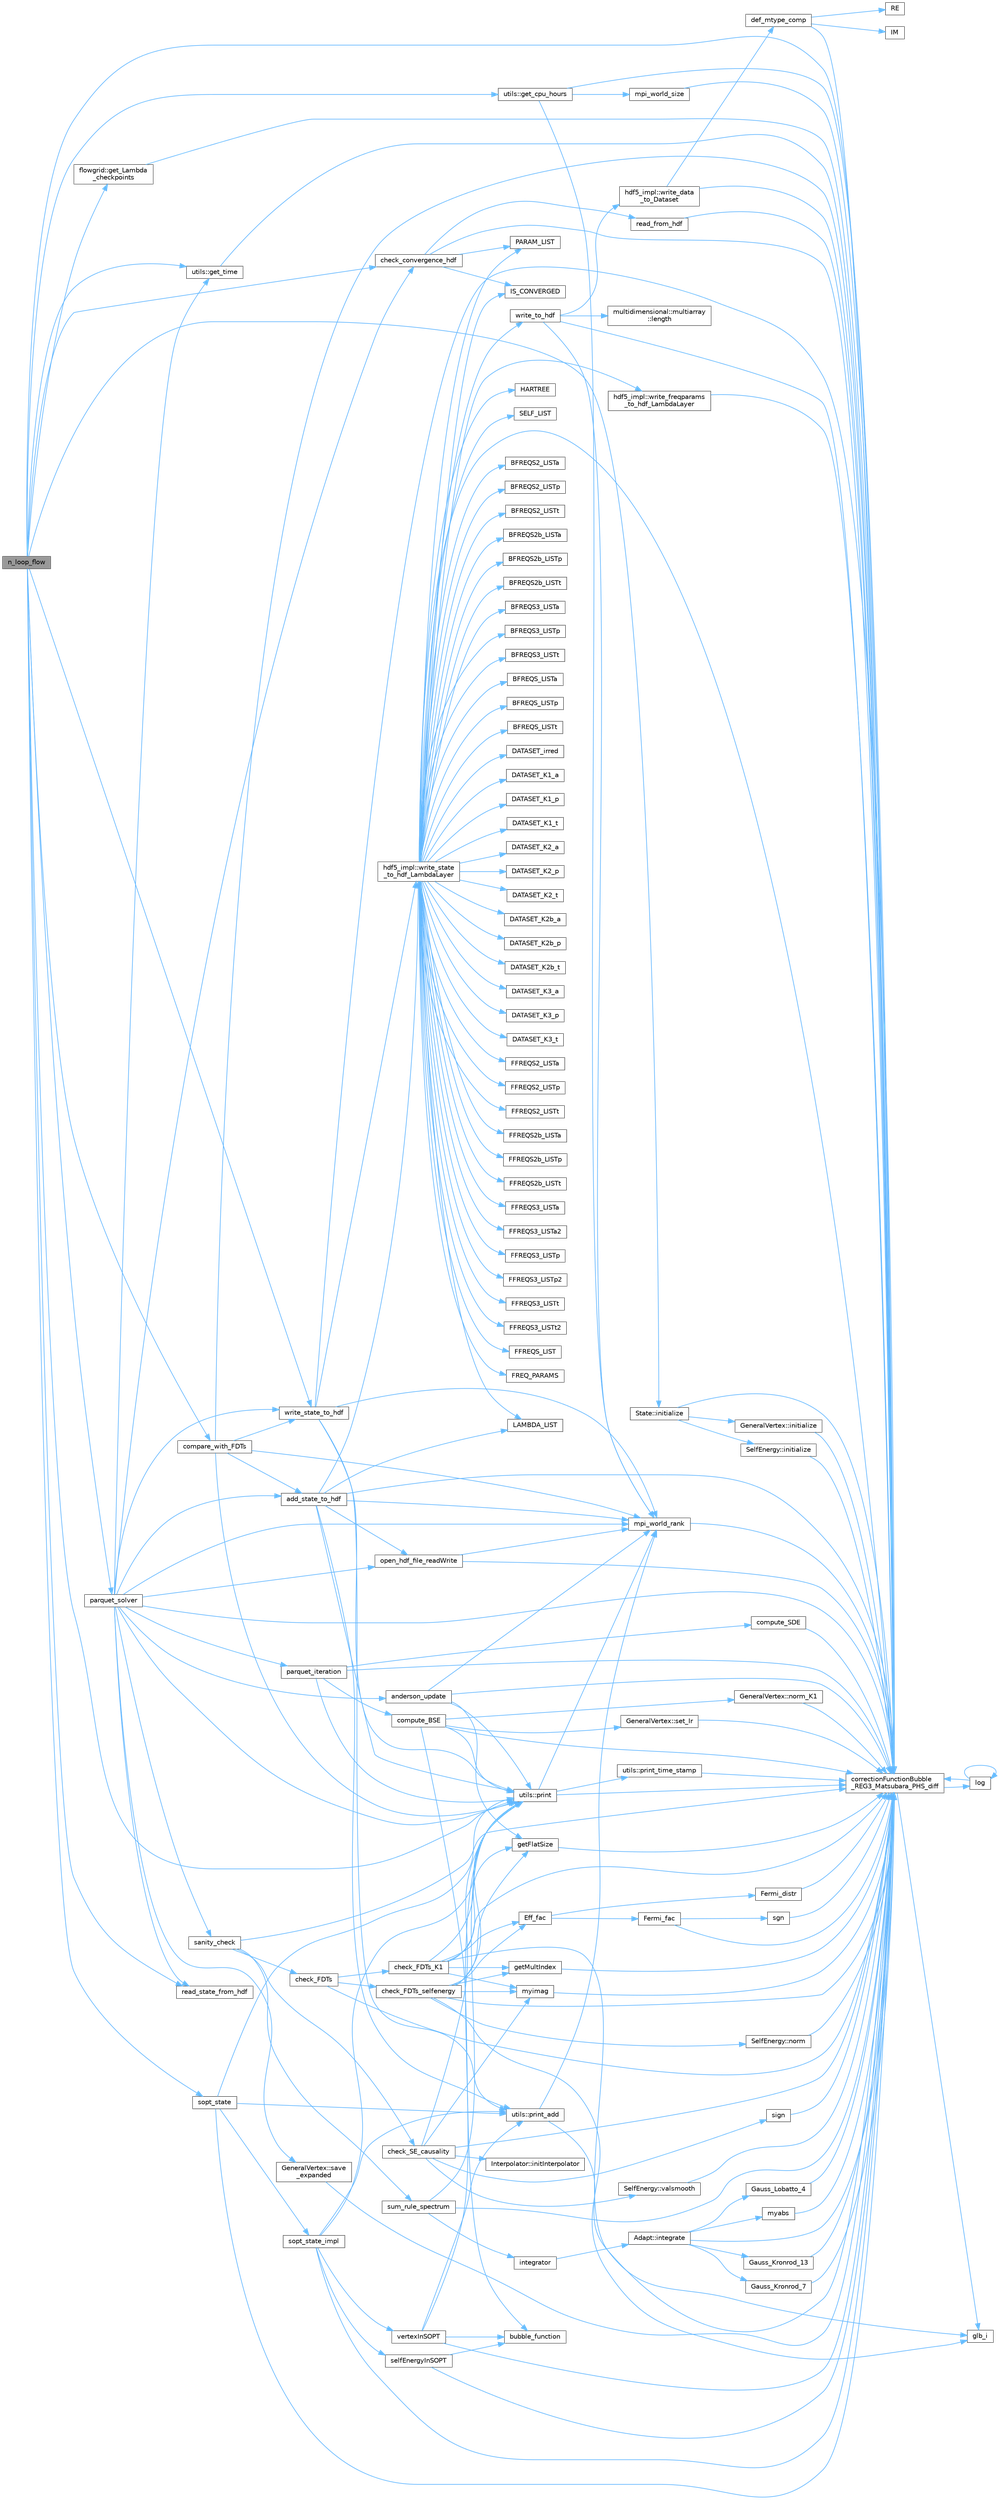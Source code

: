 digraph "n_loop_flow"
{
 // INTERACTIVE_SVG=YES
 // LATEX_PDF_SIZE
  bgcolor="transparent";
  edge [fontname=Helvetica,fontsize=10,labelfontname=Helvetica,labelfontsize=10];
  node [fontname=Helvetica,fontsize=10,shape=box,height=0.2,width=0.4];
  rankdir="LR";
  Node1 [id="Node000001",label="n_loop_flow",height=0.2,width=0.4,color="gray40", fillcolor="grey60", style="filled", fontcolor="black",tooltip=" "];
  Node1 -> Node2 [id="edge1_Node000001_Node000002",color="steelblue1",style="solid",tooltip=" "];
  Node2 [id="Node000002",label="check_convergence_hdf",height=0.2,width=0.4,color="grey40", fillcolor="white", style="filled",URL="$d5/d4f/hdf5__routines_8c_09_09.html#a0f3795e3b03f3c010cc3befa1c153054",tooltip=" "];
  Node2 -> Node3 [id="edge2_Node000002_Node000003",color="steelblue1",style="solid",tooltip=" "];
  Node3 [id="Node000003",label="correctionFunctionBubble\l_REG3_Matsubara_PHS_diff",height=0.2,width=0.4,color="grey40", fillcolor="white", style="filled",URL="$dd/dea/bubble__corrections_8hpp.html#aff27784f97591f505f77ff0065ab57af",tooltip=" "];
  Node3 -> Node4 [id="edge3_Node000003_Node000004",color="steelblue1",style="solid",tooltip=" "];
  Node4 [id="Node000004",label="glb_i",height=0.2,width=0.4,color="grey40", fillcolor="white", style="filled",URL="$d7/d59/data__structures_8hpp.html#ae0c8f095bd2588bb4d374b002c94a90d",tooltip=" "];
  Node3 -> Node5 [id="edge4_Node000003_Node000005",color="steelblue1",style="solid",tooltip=" "];
  Node5 [id="Node000005",label="log",height=0.2,width=0.4,color="grey40", fillcolor="white", style="filled",URL="$d7/d43/KramersKronig_8c_09_09.html#ad9512117c829517886f44895ef9ece90",tooltip=" "];
  Node5 -> Node3 [id="edge5_Node000005_Node000003",color="steelblue1",style="solid",tooltip=" "];
  Node5 -> Node5 [id="edge6_Node000005_Node000005",color="steelblue1",style="solid",tooltip=" "];
  Node2 -> Node6 [id="edge7_Node000002_Node000006",color="steelblue1",style="solid",tooltip=" "];
  Node6 [id="Node000006",label="IS_CONVERGED",height=0.2,width=0.4,color="grey40", fillcolor="white", style="filled",URL="$d5/de4/hdf5__routines_8hpp.html#a31b4dbbf41f3faf7898b472c1035b558",tooltip=" "];
  Node2 -> Node7 [id="edge8_Node000002_Node000007",color="steelblue1",style="solid",tooltip=" "];
  Node7 [id="Node000007",label="PARAM_LIST",height=0.2,width=0.4,color="grey40", fillcolor="white", style="filled",URL="$d5/de4/hdf5__routines_8hpp.html#a5f6a575ad9a575289e8d4ec6a609f062",tooltip=" "];
  Node2 -> Node8 [id="edge9_Node000002_Node000008",color="steelblue1",style="solid",tooltip=" "];
  Node8 [id="Node000008",label="read_from_hdf",height=0.2,width=0.4,color="grey40", fillcolor="white", style="filled",URL="$d5/de4/hdf5__routines_8hpp.html#ae9d31380262b6d4fa5fcd47f21d5419e",tooltip="Read scalar from HDF group/file as Attribute."];
  Node8 -> Node3 [id="edge10_Node000008_Node000003",color="steelblue1",style="solid",tooltip=" "];
  Node1 -> Node9 [id="edge11_Node000001_Node000009",color="steelblue1",style="solid",tooltip=" "];
  Node9 [id="Node000009",label="compare_with_FDTs",height=0.2,width=0.4,color="grey40", fillcolor="white", style="filled",URL="$d1/d75/causality__FDT__checks_8hpp.html#a1f36d604808ac5fde507c3cca3e5315a",tooltip=" "];
  Node9 -> Node10 [id="edge12_Node000009_Node000010",color="steelblue1",style="solid",tooltip=" "];
  Node10 [id="Node000010",label="add_state_to_hdf",height=0.2,width=0.4,color="grey40", fillcolor="white", style="filled",URL="$d5/de4/hdf5__routines_8hpp.html#afcbe2c8a768f64e576f593516262d476",tooltip="Open file and save state to a specified Lambda layer."];
  Node10 -> Node3 [id="edge13_Node000010_Node000003",color="steelblue1",style="solid",tooltip=" "];
  Node10 -> Node11 [id="edge14_Node000010_Node000011",color="steelblue1",style="solid",tooltip=" "];
  Node11 [id="Node000011",label="LAMBDA_LIST",height=0.2,width=0.4,color="grey40", fillcolor="white", style="filled",URL="$d5/de4/hdf5__routines_8hpp.html#aa3e184a5a9d2466af831b13169261de2",tooltip=" "];
  Node10 -> Node12 [id="edge15_Node000010_Node000012",color="steelblue1",style="solid",tooltip=" "];
  Node12 [id="Node000012",label="mpi_world_rank",height=0.2,width=0.4,color="grey40", fillcolor="white", style="filled",URL="$d4/dda/mpi__setup_8c_09_09.html#a191972e98e51a56d90e8e5f750496c7d",tooltip=" "];
  Node12 -> Node3 [id="edge16_Node000012_Node000003",color="steelblue1",style="solid",tooltip=" "];
  Node10 -> Node13 [id="edge17_Node000010_Node000013",color="steelblue1",style="solid",tooltip=" "];
  Node13 [id="Node000013",label="open_hdf_file_readWrite",height=0.2,width=0.4,color="grey40", fillcolor="white", style="filled",URL="$d5/d4f/hdf5__routines_8c_09_09.html#a924110dbdaccbbc744def3ca0838cb4c",tooltip=" "];
  Node13 -> Node3 [id="edge18_Node000013_Node000003",color="steelblue1",style="solid",tooltip=" "];
  Node13 -> Node12 [id="edge19_Node000013_Node000012",color="steelblue1",style="solid",tooltip=" "];
  Node10 -> Node14 [id="edge20_Node000010_Node000014",color="steelblue1",style="solid",tooltip=" "];
  Node14 [id="Node000014",label="utils::print",height=0.2,width=0.4,color="grey40", fillcolor="white", style="filled",URL="$d6/d84/namespaceutils.html#ad566cc1586ac4598d5823caa71620eb5",tooltip=" "];
  Node14 -> Node3 [id="edge21_Node000014_Node000003",color="steelblue1",style="solid",tooltip=" "];
  Node14 -> Node12 [id="edge22_Node000014_Node000012",color="steelblue1",style="solid",tooltip=" "];
  Node14 -> Node15 [id="edge23_Node000014_Node000015",color="steelblue1",style="solid",tooltip=" "];
  Node15 [id="Node000015",label="utils::print_time_stamp",height=0.2,width=0.4,color="grey40", fillcolor="white", style="filled",URL="$d6/d84/namespaceutils.html#ac76a8cfe22f29cfa7738ebd9972f60c8",tooltip=" "];
  Node15 -> Node3 [id="edge24_Node000015_Node000003",color="steelblue1",style="solid",tooltip=" "];
  Node10 -> Node16 [id="edge25_Node000010_Node000016",color="steelblue1",style="solid",tooltip=" "];
  Node16 [id="Node000016",label="utils::print_add",height=0.2,width=0.4,color="grey40", fillcolor="white", style="filled",URL="$d6/d84/namespaceutils.html#abc69e50b2a20892c52c84cee55052ffe",tooltip=" "];
  Node16 -> Node3 [id="edge26_Node000016_Node000003",color="steelblue1",style="solid",tooltip=" "];
  Node16 -> Node12 [id="edge27_Node000016_Node000012",color="steelblue1",style="solid",tooltip=" "];
  Node10 -> Node17 [id="edge28_Node000010_Node000017",color="steelblue1",style="solid",tooltip=" "];
  Node17 [id="Node000017",label="hdf5_impl::write_state\l_to_hdf_LambdaLayer",height=0.2,width=0.4,color="grey40", fillcolor="white", style="filled",URL="$de/dac/namespacehdf5__impl.html#a468934d31943e2ac5607091266a2e5a0",tooltip=" "];
  Node17 -> Node18 [id="edge29_Node000017_Node000018",color="steelblue1",style="solid",tooltip=" "];
  Node18 [id="Node000018",label="BFREQS2_LISTa",height=0.2,width=0.4,color="grey40", fillcolor="white", style="filled",URL="$d5/de4/hdf5__routines_8hpp.html#a70793387b40f5c718d6168c704baf69f",tooltip=" "];
  Node17 -> Node19 [id="edge30_Node000017_Node000019",color="steelblue1",style="solid",tooltip=" "];
  Node19 [id="Node000019",label="BFREQS2_LISTp",height=0.2,width=0.4,color="grey40", fillcolor="white", style="filled",URL="$d5/de4/hdf5__routines_8hpp.html#aac06badb3b4bcb361121d0a3878ac32f",tooltip=" "];
  Node17 -> Node20 [id="edge31_Node000017_Node000020",color="steelblue1",style="solid",tooltip=" "];
  Node20 [id="Node000020",label="BFREQS2_LISTt",height=0.2,width=0.4,color="grey40", fillcolor="white", style="filled",URL="$d5/de4/hdf5__routines_8hpp.html#afa40302e1b4a4c45c889083c6dc9c63b",tooltip=" "];
  Node17 -> Node21 [id="edge32_Node000017_Node000021",color="steelblue1",style="solid",tooltip=" "];
  Node21 [id="Node000021",label="BFREQS2b_LISTa",height=0.2,width=0.4,color="grey40", fillcolor="white", style="filled",URL="$d5/de4/hdf5__routines_8hpp.html#a1a2f594a06f492bb3d1dbdb05e8150d9",tooltip=" "];
  Node17 -> Node22 [id="edge33_Node000017_Node000022",color="steelblue1",style="solid",tooltip=" "];
  Node22 [id="Node000022",label="BFREQS2b_LISTp",height=0.2,width=0.4,color="grey40", fillcolor="white", style="filled",URL="$d5/de4/hdf5__routines_8hpp.html#a5b489d2d6e8eb0dd85cebe667e87e16b",tooltip=" "];
  Node17 -> Node23 [id="edge34_Node000017_Node000023",color="steelblue1",style="solid",tooltip=" "];
  Node23 [id="Node000023",label="BFREQS2b_LISTt",height=0.2,width=0.4,color="grey40", fillcolor="white", style="filled",URL="$d5/de4/hdf5__routines_8hpp.html#a1a2e0eace8fc3abb69c44e6eae91b63f",tooltip=" "];
  Node17 -> Node24 [id="edge35_Node000017_Node000024",color="steelblue1",style="solid",tooltip=" "];
  Node24 [id="Node000024",label="BFREQS3_LISTa",height=0.2,width=0.4,color="grey40", fillcolor="white", style="filled",URL="$d5/de4/hdf5__routines_8hpp.html#a21f617d5e29f1e49f014a799e6ac2f2a",tooltip=" "];
  Node17 -> Node25 [id="edge36_Node000017_Node000025",color="steelblue1",style="solid",tooltip=" "];
  Node25 [id="Node000025",label="BFREQS3_LISTp",height=0.2,width=0.4,color="grey40", fillcolor="white", style="filled",URL="$d5/de4/hdf5__routines_8hpp.html#abb2b74041cb7252e511182c80d53859e",tooltip=" "];
  Node17 -> Node26 [id="edge37_Node000017_Node000026",color="steelblue1",style="solid",tooltip=" "];
  Node26 [id="Node000026",label="BFREQS3_LISTt",height=0.2,width=0.4,color="grey40", fillcolor="white", style="filled",URL="$d5/de4/hdf5__routines_8hpp.html#a2a7ab7f91577e91f691eae7d55f185f8",tooltip=" "];
  Node17 -> Node27 [id="edge38_Node000017_Node000027",color="steelblue1",style="solid",tooltip=" "];
  Node27 [id="Node000027",label="BFREQS_LISTa",height=0.2,width=0.4,color="grey40", fillcolor="white", style="filled",URL="$d5/de4/hdf5__routines_8hpp.html#aa4382f09b8cee0fa7a9359a92f89f201",tooltip=" "];
  Node17 -> Node28 [id="edge39_Node000017_Node000028",color="steelblue1",style="solid",tooltip=" "];
  Node28 [id="Node000028",label="BFREQS_LISTp",height=0.2,width=0.4,color="grey40", fillcolor="white", style="filled",URL="$d5/de4/hdf5__routines_8hpp.html#a325a5ba033e38880fc4336eafea6c9ac",tooltip=" "];
  Node17 -> Node29 [id="edge40_Node000017_Node000029",color="steelblue1",style="solid",tooltip=" "];
  Node29 [id="Node000029",label="BFREQS_LISTt",height=0.2,width=0.4,color="grey40", fillcolor="white", style="filled",URL="$d5/de4/hdf5__routines_8hpp.html#a9cd353ab74e22f7973bc28c249970455",tooltip=" "];
  Node17 -> Node3 [id="edge41_Node000017_Node000003",color="steelblue1",style="solid",tooltip=" "];
  Node17 -> Node30 [id="edge42_Node000017_Node000030",color="steelblue1",style="solid",tooltip=" "];
  Node30 [id="Node000030",label="DATASET_irred",height=0.2,width=0.4,color="grey40", fillcolor="white", style="filled",URL="$d5/de4/hdf5__routines_8hpp.html#a3a6423eb277935f4127bcfa984e40864",tooltip=" "];
  Node17 -> Node31 [id="edge43_Node000017_Node000031",color="steelblue1",style="solid",tooltip=" "];
  Node31 [id="Node000031",label="DATASET_K1_a",height=0.2,width=0.4,color="grey40", fillcolor="white", style="filled",URL="$d5/de4/hdf5__routines_8hpp.html#a70fbfef3ed2df3253dff3f30e5c684af",tooltip=" "];
  Node17 -> Node32 [id="edge44_Node000017_Node000032",color="steelblue1",style="solid",tooltip=" "];
  Node32 [id="Node000032",label="DATASET_K1_p",height=0.2,width=0.4,color="grey40", fillcolor="white", style="filled",URL="$d5/de4/hdf5__routines_8hpp.html#ad4bd18e8faec35d1aec625963949d3a2",tooltip=" "];
  Node17 -> Node33 [id="edge45_Node000017_Node000033",color="steelblue1",style="solid",tooltip=" "];
  Node33 [id="Node000033",label="DATASET_K1_t",height=0.2,width=0.4,color="grey40", fillcolor="white", style="filled",URL="$d5/de4/hdf5__routines_8hpp.html#a6b0ad8d4c9ce18a0181aec59711c2d9e",tooltip=" "];
  Node17 -> Node34 [id="edge46_Node000017_Node000034",color="steelblue1",style="solid",tooltip=" "];
  Node34 [id="Node000034",label="DATASET_K2_a",height=0.2,width=0.4,color="grey40", fillcolor="white", style="filled",URL="$d5/de4/hdf5__routines_8hpp.html#aeedff3917ce193abcf28d56d533c06af",tooltip=" "];
  Node17 -> Node35 [id="edge47_Node000017_Node000035",color="steelblue1",style="solid",tooltip=" "];
  Node35 [id="Node000035",label="DATASET_K2_p",height=0.2,width=0.4,color="grey40", fillcolor="white", style="filled",URL="$d5/de4/hdf5__routines_8hpp.html#a6b7db1afef15b575b083e27f59dce10b",tooltip=" "];
  Node17 -> Node36 [id="edge48_Node000017_Node000036",color="steelblue1",style="solid",tooltip=" "];
  Node36 [id="Node000036",label="DATASET_K2_t",height=0.2,width=0.4,color="grey40", fillcolor="white", style="filled",URL="$d5/de4/hdf5__routines_8hpp.html#aa0c88c27ef97c826cbdaa5ab65c5ea7a",tooltip=" "];
  Node17 -> Node37 [id="edge49_Node000017_Node000037",color="steelblue1",style="solid",tooltip=" "];
  Node37 [id="Node000037",label="DATASET_K2b_a",height=0.2,width=0.4,color="grey40", fillcolor="white", style="filled",URL="$d5/de4/hdf5__routines_8hpp.html#a2de0b0b07342af762f71fe56d81ff6a4",tooltip=" "];
  Node17 -> Node38 [id="edge50_Node000017_Node000038",color="steelblue1",style="solid",tooltip=" "];
  Node38 [id="Node000038",label="DATASET_K2b_p",height=0.2,width=0.4,color="grey40", fillcolor="white", style="filled",URL="$d5/de4/hdf5__routines_8hpp.html#ae052d0568389dc8653a0909a79be1724",tooltip=" "];
  Node17 -> Node39 [id="edge51_Node000017_Node000039",color="steelblue1",style="solid",tooltip=" "];
  Node39 [id="Node000039",label="DATASET_K2b_t",height=0.2,width=0.4,color="grey40", fillcolor="white", style="filled",URL="$d5/de4/hdf5__routines_8hpp.html#a9dda3f77431924b6c05e15e8520e95a1",tooltip=" "];
  Node17 -> Node40 [id="edge52_Node000017_Node000040",color="steelblue1",style="solid",tooltip=" "];
  Node40 [id="Node000040",label="DATASET_K3_a",height=0.2,width=0.4,color="grey40", fillcolor="white", style="filled",URL="$d5/de4/hdf5__routines_8hpp.html#aa455336c9836bbc13e5bc6acfba4a5fe",tooltip=" "];
  Node17 -> Node41 [id="edge53_Node000017_Node000041",color="steelblue1",style="solid",tooltip=" "];
  Node41 [id="Node000041",label="DATASET_K3_p",height=0.2,width=0.4,color="grey40", fillcolor="white", style="filled",URL="$d5/de4/hdf5__routines_8hpp.html#ac5ae5b49e25460f9c74f7dd4da8292d1",tooltip=" "];
  Node17 -> Node42 [id="edge54_Node000017_Node000042",color="steelblue1",style="solid",tooltip=" "];
  Node42 [id="Node000042",label="DATASET_K3_t",height=0.2,width=0.4,color="grey40", fillcolor="white", style="filled",URL="$d5/de4/hdf5__routines_8hpp.html#aaacec41cca059ecf69f45d177a133ba1",tooltip=" "];
  Node17 -> Node43 [id="edge55_Node000017_Node000043",color="steelblue1",style="solid",tooltip=" "];
  Node43 [id="Node000043",label="FFREQS2_LISTa",height=0.2,width=0.4,color="grey40", fillcolor="white", style="filled",URL="$d5/de4/hdf5__routines_8hpp.html#a77f7cb8364d3e7e9e60772168c1a8e20",tooltip=" "];
  Node17 -> Node44 [id="edge56_Node000017_Node000044",color="steelblue1",style="solid",tooltip=" "];
  Node44 [id="Node000044",label="FFREQS2_LISTp",height=0.2,width=0.4,color="grey40", fillcolor="white", style="filled",URL="$d5/de4/hdf5__routines_8hpp.html#a1a2050a88d0823f9d6e74f514cd3104b",tooltip=" "];
  Node17 -> Node45 [id="edge57_Node000017_Node000045",color="steelblue1",style="solid",tooltip=" "];
  Node45 [id="Node000045",label="FFREQS2_LISTt",height=0.2,width=0.4,color="grey40", fillcolor="white", style="filled",URL="$d5/de4/hdf5__routines_8hpp.html#acccb15e4720efbd821876ddbaafca598",tooltip=" "];
  Node17 -> Node46 [id="edge58_Node000017_Node000046",color="steelblue1",style="solid",tooltip=" "];
  Node46 [id="Node000046",label="FFREQS2b_LISTa",height=0.2,width=0.4,color="grey40", fillcolor="white", style="filled",URL="$d5/de4/hdf5__routines_8hpp.html#a005236ebf70e84a44dcbc2bf1a38240e",tooltip=" "];
  Node17 -> Node47 [id="edge59_Node000017_Node000047",color="steelblue1",style="solid",tooltip=" "];
  Node47 [id="Node000047",label="FFREQS2b_LISTp",height=0.2,width=0.4,color="grey40", fillcolor="white", style="filled",URL="$d5/de4/hdf5__routines_8hpp.html#ad835afddea0ce446346ea73873de9317",tooltip=" "];
  Node17 -> Node48 [id="edge60_Node000017_Node000048",color="steelblue1",style="solid",tooltip=" "];
  Node48 [id="Node000048",label="FFREQS2b_LISTt",height=0.2,width=0.4,color="grey40", fillcolor="white", style="filled",URL="$d5/de4/hdf5__routines_8hpp.html#a8a349e2a96d022e93b1e70da3a6add0a",tooltip=" "];
  Node17 -> Node49 [id="edge61_Node000017_Node000049",color="steelblue1",style="solid",tooltip=" "];
  Node49 [id="Node000049",label="FFREQS3_LISTa",height=0.2,width=0.4,color="grey40", fillcolor="white", style="filled",URL="$d5/de4/hdf5__routines_8hpp.html#ae6bcd6cf33bfdb1b539328b0eef6b0cf",tooltip=" "];
  Node17 -> Node50 [id="edge62_Node000017_Node000050",color="steelblue1",style="solid",tooltip=" "];
  Node50 [id="Node000050",label="FFREQS3_LISTa2",height=0.2,width=0.4,color="grey40", fillcolor="white", style="filled",URL="$d5/de4/hdf5__routines_8hpp.html#ad1b2e3e2b85f135ca87eb4da1aa0d219",tooltip=" "];
  Node17 -> Node51 [id="edge63_Node000017_Node000051",color="steelblue1",style="solid",tooltip=" "];
  Node51 [id="Node000051",label="FFREQS3_LISTp",height=0.2,width=0.4,color="grey40", fillcolor="white", style="filled",URL="$d5/de4/hdf5__routines_8hpp.html#ab3465a151422431590005eed97f76231",tooltip=" "];
  Node17 -> Node52 [id="edge64_Node000017_Node000052",color="steelblue1",style="solid",tooltip=" "];
  Node52 [id="Node000052",label="FFREQS3_LISTp2",height=0.2,width=0.4,color="grey40", fillcolor="white", style="filled",URL="$d5/de4/hdf5__routines_8hpp.html#a8d6dff6b8b75678e16f0e382403c73d9",tooltip=" "];
  Node17 -> Node53 [id="edge65_Node000017_Node000053",color="steelblue1",style="solid",tooltip=" "];
  Node53 [id="Node000053",label="FFREQS3_LISTt",height=0.2,width=0.4,color="grey40", fillcolor="white", style="filled",URL="$d5/de4/hdf5__routines_8hpp.html#a16adf80cb1d71c36eba44db4f2073615",tooltip=" "];
  Node17 -> Node54 [id="edge66_Node000017_Node000054",color="steelblue1",style="solid",tooltip=" "];
  Node54 [id="Node000054",label="FFREQS3_LISTt2",height=0.2,width=0.4,color="grey40", fillcolor="white", style="filled",URL="$d5/de4/hdf5__routines_8hpp.html#ac057361dc5d3b4a9d092da413a95a031",tooltip=" "];
  Node17 -> Node55 [id="edge67_Node000017_Node000055",color="steelblue1",style="solid",tooltip=" "];
  Node55 [id="Node000055",label="FFREQS_LIST",height=0.2,width=0.4,color="grey40", fillcolor="white", style="filled",URL="$d5/de4/hdf5__routines_8hpp.html#a000928a93e5676eb68968c067d7dc98e",tooltip=" "];
  Node17 -> Node56 [id="edge68_Node000017_Node000056",color="steelblue1",style="solid",tooltip=" "];
  Node56 [id="Node000056",label="FREQ_PARAMS",height=0.2,width=0.4,color="grey40", fillcolor="white", style="filled",URL="$d5/de4/hdf5__routines_8hpp.html#ad6f5322e464b455673993e1021f01cc8",tooltip=" "];
  Node17 -> Node57 [id="edge69_Node000017_Node000057",color="steelblue1",style="solid",tooltip=" "];
  Node57 [id="Node000057",label="HARTREE",height=0.2,width=0.4,color="grey40", fillcolor="white", style="filled",URL="$d5/de4/hdf5__routines_8hpp.html#ab024ad1aa7a036169945b7ae80985dec",tooltip=" "];
  Node17 -> Node6 [id="edge70_Node000017_Node000006",color="steelblue1",style="solid",tooltip=" "];
  Node17 -> Node11 [id="edge71_Node000017_Node000011",color="steelblue1",style="solid",tooltip=" "];
  Node17 -> Node7 [id="edge72_Node000017_Node000007",color="steelblue1",style="solid",tooltip=" "];
  Node17 -> Node58 [id="edge73_Node000017_Node000058",color="steelblue1",style="solid",tooltip=" "];
  Node58 [id="Node000058",label="SELF_LIST",height=0.2,width=0.4,color="grey40", fillcolor="white", style="filled",URL="$d5/de4/hdf5__routines_8hpp.html#a9a02bb311149745160c7983f8aa7215d",tooltip=" "];
  Node17 -> Node59 [id="edge74_Node000017_Node000059",color="steelblue1",style="solid",tooltip=" "];
  Node59 [id="Node000059",label="hdf5_impl::write_freqparams\l_to_hdf_LambdaLayer",height=0.2,width=0.4,color="grey40", fillcolor="white", style="filled",URL="$de/dac/namespacehdf5__impl.html#ac77e56ba9f320721c5cfc26f6709c9e1",tooltip=" "];
  Node59 -> Node3 [id="edge75_Node000059_Node000003",color="steelblue1",style="solid",tooltip=" "];
  Node17 -> Node60 [id="edge76_Node000017_Node000060",color="steelblue1",style="solid",tooltip=" "];
  Node60 [id="Node000060",label="write_to_hdf",height=0.2,width=0.4,color="grey40", fillcolor="white", style="filled",URL="$d5/de4/hdf5__routines_8hpp.html#a2337339bdea1a060b1205e7bcba3bb20",tooltip="Write multiarray to HDF group/file."];
  Node60 -> Node3 [id="edge77_Node000060_Node000003",color="steelblue1",style="solid",tooltip=" "];
  Node60 -> Node61 [id="edge78_Node000060_Node000061",color="steelblue1",style="solid",tooltip=" "];
  Node61 [id="Node000061",label="multidimensional::multiarray\l::length",height=0.2,width=0.4,color="grey40", fillcolor="white", style="filled",URL="$d7/d3f/classmultidimensional_1_1multiarray.html#aca0527dd01461a6b0e5979af8d399fc5",tooltip=" "];
  Node60 -> Node12 [id="edge79_Node000060_Node000012",color="steelblue1",style="solid",tooltip=" "];
  Node60 -> Node62 [id="edge80_Node000060_Node000062",color="steelblue1",style="solid",tooltip=" "];
  Node62 [id="Node000062",label="hdf5_impl::write_data\l_to_Dataset",height=0.2,width=0.4,color="grey40", fillcolor="white", style="filled",URL="$de/dac/namespacehdf5__impl.html#a2c81f521e97b68137709bb9b0719c9a7",tooltip=" "];
  Node62 -> Node3 [id="edge81_Node000062_Node000003",color="steelblue1",style="solid",tooltip=" "];
  Node62 -> Node63 [id="edge82_Node000062_Node000063",color="steelblue1",style="solid",tooltip=" "];
  Node63 [id="Node000063",label="def_mtype_comp",height=0.2,width=0.4,color="grey40", fillcolor="white", style="filled",URL="$d5/d4f/hdf5__routines_8c_09_09.html#a77fed1ad1e5982cb30b9631a74ebf278",tooltip=" "];
  Node63 -> Node3 [id="edge83_Node000063_Node000003",color="steelblue1",style="solid",tooltip=" "];
  Node63 -> Node64 [id="edge84_Node000063_Node000064",color="steelblue1",style="solid",tooltip=" "];
  Node64 [id="Node000064",label="IM",height=0.2,width=0.4,color="grey40", fillcolor="white", style="filled",URL="$d5/de4/hdf5__routines_8hpp.html#aa0d41e2bda820402cbaae0a0b3122620",tooltip=" "];
  Node63 -> Node65 [id="edge85_Node000063_Node000065",color="steelblue1",style="solid",tooltip=" "];
  Node65 [id="Node000065",label="RE",height=0.2,width=0.4,color="grey40", fillcolor="white", style="filled",URL="$d5/de4/hdf5__routines_8hpp.html#ad1fb71130ef4e456f0f28a5a79fa33f9",tooltip=" "];
  Node9 -> Node3 [id="edge86_Node000009_Node000003",color="steelblue1",style="solid",tooltip=" "];
  Node9 -> Node12 [id="edge87_Node000009_Node000012",color="steelblue1",style="solid",tooltip=" "];
  Node9 -> Node14 [id="edge88_Node000009_Node000014",color="steelblue1",style="solid",tooltip=" "];
  Node9 -> Node66 [id="edge89_Node000009_Node000066",color="steelblue1",style="solid",tooltip=" "];
  Node66 [id="Node000066",label="write_state_to_hdf",height=0.2,width=0.4,color="grey40", fillcolor="white", style="filled",URL="$d5/de4/hdf5__routines_8hpp.html#ab7f115126010e4b017eb9e12cd1c29d9",tooltip="Create file with fixed number of Lambda layers and save state to first Lambda layer."];
  Node66 -> Node3 [id="edge90_Node000066_Node000003",color="steelblue1",style="solid",tooltip=" "];
  Node66 -> Node12 [id="edge91_Node000066_Node000012",color="steelblue1",style="solid",tooltip=" "];
  Node66 -> Node14 [id="edge92_Node000066_Node000014",color="steelblue1",style="solid",tooltip=" "];
  Node66 -> Node16 [id="edge93_Node000066_Node000016",color="steelblue1",style="solid",tooltip=" "];
  Node66 -> Node17 [id="edge94_Node000066_Node000017",color="steelblue1",style="solid",tooltip=" "];
  Node1 -> Node3 [id="edge95_Node000001_Node000003",color="steelblue1",style="solid",tooltip=" "];
  Node1 -> Node67 [id="edge96_Node000001_Node000067",color="steelblue1",style="solid",tooltip=" "];
  Node67 [id="Node000067",label="utils::get_cpu_hours",height=0.2,width=0.4,color="grey40", fillcolor="white", style="filled",URL="$d6/d84/namespaceutils.html#a5020e8df3fe9af5189eb7170db07439f",tooltip=" "];
  Node67 -> Node3 [id="edge97_Node000067_Node000003",color="steelblue1",style="solid",tooltip=" "];
  Node67 -> Node12 [id="edge98_Node000067_Node000012",color="steelblue1",style="solid",tooltip=" "];
  Node67 -> Node68 [id="edge99_Node000067_Node000068",color="steelblue1",style="solid",tooltip=" "];
  Node68 [id="Node000068",label="mpi_world_size",height=0.2,width=0.4,color="grey40", fillcolor="white", style="filled",URL="$d4/dda/mpi__setup_8c_09_09.html#a67ee780d3ab18a648c6ba0fdc734209f",tooltip=" "];
  Node68 -> Node3 [id="edge100_Node000068_Node000003",color="steelblue1",style="solid",tooltip=" "];
  Node1 -> Node69 [id="edge101_Node000001_Node000069",color="steelblue1",style="solid",tooltip=" "];
  Node69 [id="Node000069",label="flowgrid::get_Lambda\l_checkpoints",height=0.2,width=0.4,color="grey40", fillcolor="white", style="filled",URL="$d4/d5e/namespaceflowgrid.html#ab85047ef8b48a23fc3b5683801788952",tooltip=" "];
  Node69 -> Node3 [id="edge102_Node000069_Node000003",color="steelblue1",style="solid",tooltip=" "];
  Node1 -> Node70 [id="edge103_Node000001_Node000070",color="steelblue1",style="solid",tooltip=" "];
  Node70 [id="Node000070",label="utils::get_time",height=0.2,width=0.4,color="grey40", fillcolor="white", style="filled",URL="$d6/d84/namespaceutils.html#a4ae6ae93d2caa1fda9be0ce8f6b339ee",tooltip=" "];
  Node70 -> Node3 [id="edge104_Node000070_Node000003",color="steelblue1",style="solid",tooltip=" "];
  Node1 -> Node71 [id="edge105_Node000001_Node000071",color="steelblue1",style="solid",tooltip=" "];
  Node71 [id="Node000071",label="State::initialize",height=0.2,width=0.4,color="grey40", fillcolor="white", style="filled",URL="$d7/d97/classState.html#a976ebaeffdb650be4c8a5b6f4c8479bd",tooltip=" "];
  Node71 -> Node3 [id="edge106_Node000071_Node000003",color="steelblue1",style="solid",tooltip=" "];
  Node71 -> Node72 [id="edge107_Node000071_Node000072",color="steelblue1",style="solid",tooltip=" "];
  Node72 [id="Node000072",label="GeneralVertex::initialize",height=0.2,width=0.4,color="grey40", fillcolor="white", style="filled",URL="$d2/d4a/classGeneralVertex.html#ab3e7f4b48064e39f60605037fa5c0a6a",tooltip=" "];
  Node72 -> Node3 [id="edge108_Node000072_Node000003",color="steelblue1",style="solid",tooltip=" "];
  Node71 -> Node73 [id="edge109_Node000071_Node000073",color="steelblue1",style="solid",tooltip=" "];
  Node73 [id="Node000073",label="SelfEnergy::initialize",height=0.2,width=0.4,color="grey40", fillcolor="white", style="filled",URL="$d5/df6/classSelfEnergy.html#a1f2c67cf8175e9bb23e8570d92661513",tooltip=" "];
  Node73 -> Node3 [id="edge110_Node000073_Node000003",color="steelblue1",style="solid",tooltip=" "];
  Node1 -> Node74 [id="edge111_Node000001_Node000074",color="steelblue1",style="solid",tooltip=" "];
  Node74 [id="Node000074",label="parquet_solver",height=0.2,width=0.4,color="grey40", fillcolor="white", style="filled",URL="$dd/d0a/parquet__solver_8hpp.html#a07f441b6693f6e2e8d958049ae06cb73",tooltip=" "];
  Node74 -> Node10 [id="edge112_Node000074_Node000010",color="steelblue1",style="solid",tooltip=" "];
  Node74 -> Node75 [id="edge113_Node000074_Node000075",color="steelblue1",style="solid",tooltip=" "];
  Node75 [id="Node000075",label="anderson_update",height=0.2,width=0.4,color="grey40", fillcolor="white", style="filled",URL="$d6/d7b/anderson__acceleration_8hpp.html#a88e79b4550a392a79d60d8bf6557461c",tooltip="Perform an anderson mixing update."];
  Node75 -> Node3 [id="edge114_Node000075_Node000003",color="steelblue1",style="solid",tooltip=" "];
  Node75 -> Node76 [id="edge115_Node000075_Node000076",color="steelblue1",style="solid",tooltip=" "];
  Node76 [id="Node000076",label="getFlatSize",height=0.2,width=0.4,color="grey40", fillcolor="white", style="filled",URL="$de/dbb/math__utils_8hpp.html#a0bb20dce81d05d42cbea49416726ad27",tooltip=" "];
  Node76 -> Node3 [id="edge116_Node000076_Node000003",color="steelblue1",style="solid",tooltip=" "];
  Node75 -> Node12 [id="edge117_Node000075_Node000012",color="steelblue1",style="solid",tooltip=" "];
  Node75 -> Node14 [id="edge118_Node000075_Node000014",color="steelblue1",style="solid",tooltip=" "];
  Node74 -> Node2 [id="edge119_Node000074_Node000002",color="steelblue1",style="solid",tooltip=" "];
  Node74 -> Node3 [id="edge120_Node000074_Node000003",color="steelblue1",style="solid",tooltip=" "];
  Node74 -> Node70 [id="edge121_Node000074_Node000070",color="steelblue1",style="solid",tooltip=" "];
  Node74 -> Node12 [id="edge122_Node000074_Node000012",color="steelblue1",style="solid",tooltip=" "];
  Node74 -> Node13 [id="edge123_Node000074_Node000013",color="steelblue1",style="solid",tooltip=" "];
  Node74 -> Node77 [id="edge124_Node000074_Node000077",color="steelblue1",style="solid",tooltip=" "];
  Node77 [id="Node000077",label="parquet_iteration",height=0.2,width=0.4,color="grey40", fillcolor="white", style="filled",URL="$dd/d0a/parquet__solver_8hpp.html#aad1680ae03adc0f566df945376e95234",tooltip=" "];
  Node77 -> Node78 [id="edge125_Node000077_Node000078",color="steelblue1",style="solid",tooltip=" "];
  Node78 [id="Node000078",label="compute_BSE",height=0.2,width=0.4,color="grey40", fillcolor="white", style="filled",URL="$dd/d0a/parquet__solver_8hpp.html#a1541a0b7d193f70577c5fab1efc216e1",tooltip=" "];
  Node78 -> Node79 [id="edge126_Node000078_Node000079",color="steelblue1",style="solid",tooltip=" "];
  Node79 [id="Node000079",label="bubble_function",height=0.2,width=0.4,color="grey40", fillcolor="white", style="filled",URL="$de/de8/bubble__function_8hpp.html#af33e47ff22bc507b4226169779a87c95",tooltip=" "];
  Node78 -> Node3 [id="edge127_Node000078_Node000003",color="steelblue1",style="solid",tooltip=" "];
  Node78 -> Node80 [id="edge128_Node000078_Node000080",color="steelblue1",style="solid",tooltip=" "];
  Node80 [id="Node000080",label="GeneralVertex::norm_K1",height=0.2,width=0.4,color="grey40", fillcolor="white", style="filled",URL="$d2/d4a/classGeneralVertex.html#a66e3aa65eda2c853832d6a3942ec69e8",tooltip=" "];
  Node80 -> Node3 [id="edge129_Node000080_Node000003",color="steelblue1",style="solid",tooltip=" "];
  Node78 -> Node14 [id="edge130_Node000078_Node000014",color="steelblue1",style="solid",tooltip=" "];
  Node78 -> Node81 [id="edge131_Node000078_Node000081",color="steelblue1",style="solid",tooltip=" "];
  Node81 [id="Node000081",label="GeneralVertex::set_Ir",height=0.2,width=0.4,color="grey40", fillcolor="white", style="filled",URL="$d2/d4a/classGeneralVertex.html#aed8132ff4fc8418ee884d39035153e9e",tooltip=" "];
  Node81 -> Node3 [id="edge132_Node000081_Node000003",color="steelblue1",style="solid",tooltip=" "];
  Node77 -> Node82 [id="edge133_Node000077_Node000082",color="steelblue1",style="solid",tooltip=" "];
  Node82 [id="Node000082",label="compute_SDE",height=0.2,width=0.4,color="grey40", fillcolor="white", style="filled",URL="$dd/d0a/parquet__solver_8hpp.html#a9ef507c1d49fff7991752cab04374824",tooltip=" "];
  Node82 -> Node3 [id="edge134_Node000082_Node000003",color="steelblue1",style="solid",tooltip=" "];
  Node77 -> Node3 [id="edge135_Node000077_Node000003",color="steelblue1",style="solid",tooltip=" "];
  Node77 -> Node14 [id="edge136_Node000077_Node000014",color="steelblue1",style="solid",tooltip=" "];
  Node74 -> Node14 [id="edge137_Node000074_Node000014",color="steelblue1",style="solid",tooltip=" "];
  Node74 -> Node83 [id="edge138_Node000074_Node000083",color="steelblue1",style="solid",tooltip=" "];
  Node83 [id="Node000083",label="read_state_from_hdf",height=0.2,width=0.4,color="grey40", fillcolor="white", style="filled",URL="$d5/d4f/hdf5__routines_8c_09_09.html#aa0ab8d27e7ed5ce3762582c2416a9b45",tooltip="Read state from specified Lambda layer of hdf file."];
  Node74 -> Node84 [id="edge139_Node000074_Node000084",color="steelblue1",style="solid",tooltip=" "];
  Node84 [id="Node000084",label="sanity_check",height=0.2,width=0.4,color="grey40", fillcolor="white", style="filled",URL="$d2/d3f/sanity__check_8hpp.html#a884fca24faf1e006b285fcce3ddd0299",tooltip=" "];
  Node84 -> Node85 [id="edge140_Node000084_Node000085",color="steelblue1",style="solid",tooltip=" "];
  Node85 [id="Node000085",label="check_FDTs",height=0.2,width=0.4,color="grey40", fillcolor="white", style="filled",URL="$d1/d75/causality__FDT__checks_8hpp.html#a6e71610e223d517d2087c2e6a53617af",tooltip=" "];
  Node85 -> Node86 [id="edge141_Node000085_Node000086",color="steelblue1",style="solid",tooltip=" "];
  Node86 [id="Node000086",label="check_FDTs_K1",height=0.2,width=0.4,color="grey40", fillcolor="white", style="filled",URL="$d1/d75/causality__FDT__checks_8hpp.html#acb53ab67287d6ab6795194d05453e5b0",tooltip="deprecated"];
  Node86 -> Node3 [id="edge142_Node000086_Node000003",color="steelblue1",style="solid",tooltip=" "];
  Node86 -> Node87 [id="edge143_Node000086_Node000087",color="steelblue1",style="solid",tooltip=" "];
  Node87 [id="Node000087",label="Eff_fac",height=0.2,width=0.4,color="grey40", fillcolor="white", style="filled",URL="$de/d5d/propagator_8c_09_09.html#ad4ac30553ec90ced0033be4512c3ffd9",tooltip=" "];
  Node87 -> Node88 [id="edge144_Node000087_Node000088",color="steelblue1",style="solid",tooltip=" "];
  Node88 [id="Node000088",label="Fermi_distr",height=0.2,width=0.4,color="grey40", fillcolor="white", style="filled",URL="$de/d5d/propagator_8c_09_09.html#aaa16e5a816b9a56cc9ef2c8101725ef3",tooltip=" "];
  Node88 -> Node3 [id="edge145_Node000088_Node000003",color="steelblue1",style="solid",tooltip=" "];
  Node87 -> Node89 [id="edge146_Node000087_Node000089",color="steelblue1",style="solid",tooltip=" "];
  Node89 [id="Node000089",label="Fermi_fac",height=0.2,width=0.4,color="grey40", fillcolor="white", style="filled",URL="$de/d5d/propagator_8c_09_09.html#a82ecb2fda37c3bedbb8dd4cfa1aa47cf",tooltip=" "];
  Node89 -> Node3 [id="edge147_Node000089_Node000003",color="steelblue1",style="solid",tooltip=" "];
  Node89 -> Node90 [id="edge148_Node000089_Node000090",color="steelblue1",style="solid",tooltip=" "];
  Node90 [id="Node000090",label="sgn",height=0.2,width=0.4,color="grey40", fillcolor="white", style="filled",URL="$df/d31/math__utils_8c_09_09.html#ae36d92596d8ec0a89dfa3bdc9ab693f7",tooltip=" "];
  Node90 -> Node3 [id="edge149_Node000090_Node000003",color="steelblue1",style="solid",tooltip=" "];
  Node86 -> Node76 [id="edge150_Node000086_Node000076",color="steelblue1",style="solid",tooltip=" "];
  Node86 -> Node91 [id="edge151_Node000086_Node000091",color="steelblue1",style="solid",tooltip=" "];
  Node91 [id="Node000091",label="getMultIndex",height=0.2,width=0.4,color="grey40", fillcolor="white", style="filled",URL="$de/dbb/math__utils_8hpp.html#a44e5552f932a6d11b1ee87a7229f2e5d",tooltip=" "];
  Node91 -> Node3 [id="edge152_Node000091_Node000003",color="steelblue1",style="solid",tooltip=" "];
  Node86 -> Node4 [id="edge153_Node000086_Node000004",color="steelblue1",style="solid",tooltip=" "];
  Node86 -> Node92 [id="edge154_Node000086_Node000092",color="steelblue1",style="solid",tooltip=" "];
  Node92 [id="Node000092",label="myimag",height=0.2,width=0.4,color="grey40", fillcolor="white", style="filled",URL="$d7/d59/data__structures_8hpp.html#a82028e090d16388546ad4cf24976497e",tooltip=" "];
  Node92 -> Node3 [id="edge155_Node000092_Node000003",color="steelblue1",style="solid",tooltip=" "];
  Node86 -> Node14 [id="edge156_Node000086_Node000014",color="steelblue1",style="solid",tooltip=" "];
  Node85 -> Node93 [id="edge157_Node000085_Node000093",color="steelblue1",style="solid",tooltip=" "];
  Node93 [id="Node000093",label="check_FDTs_selfenergy",height=0.2,width=0.4,color="grey40", fillcolor="white", style="filled",URL="$d1/d75/causality__FDT__checks_8hpp.html#a5883bbc78fa13b2ec2cdb15f3e261fc5",tooltip=" "];
  Node93 -> Node3 [id="edge158_Node000093_Node000003",color="steelblue1",style="solid",tooltip=" "];
  Node93 -> Node87 [id="edge159_Node000093_Node000087",color="steelblue1",style="solid",tooltip=" "];
  Node93 -> Node76 [id="edge160_Node000093_Node000076",color="steelblue1",style="solid",tooltip=" "];
  Node93 -> Node91 [id="edge161_Node000093_Node000091",color="steelblue1",style="solid",tooltip=" "];
  Node93 -> Node4 [id="edge162_Node000093_Node000004",color="steelblue1",style="solid",tooltip=" "];
  Node93 -> Node92 [id="edge163_Node000093_Node000092",color="steelblue1",style="solid",tooltip=" "];
  Node93 -> Node94 [id="edge164_Node000093_Node000094",color="steelblue1",style="solid",tooltip=" "];
  Node94 [id="Node000094",label="SelfEnergy::norm",height=0.2,width=0.4,color="grey40", fillcolor="white", style="filled",URL="$d5/df6/classSelfEnergy.html#a8b411698e78608f2d01c210493514158",tooltip=" "];
  Node94 -> Node3 [id="edge165_Node000094_Node000003",color="steelblue1",style="solid",tooltip=" "];
  Node93 -> Node14 [id="edge166_Node000093_Node000014",color="steelblue1",style="solid",tooltip=" "];
  Node85 -> Node3 [id="edge167_Node000085_Node000003",color="steelblue1",style="solid",tooltip=" "];
  Node84 -> Node95 [id="edge168_Node000084_Node000095",color="steelblue1",style="solid",tooltip=" "];
  Node95 [id="Node000095",label="check_SE_causality",height=0.2,width=0.4,color="grey40", fillcolor="white", style="filled",URL="$d1/d75/causality__FDT__checks_8hpp.html#a78b466ca2e79927fb9baa44f24d320a1",tooltip=" "];
  Node95 -> Node3 [id="edge169_Node000095_Node000003",color="steelblue1",style="solid",tooltip=" "];
  Node95 -> Node96 [id="edge170_Node000095_Node000096",color="steelblue1",style="solid",tooltip=" "];
  Node96 [id="Node000096",label="Interpolator::initInterpolator",height=0.2,width=0.4,color="grey40", fillcolor="white", style="filled",URL="$d3/df3/classInterpolator.html#a26f6d3b803b2279d27484071988e7b55",tooltip=" "];
  Node95 -> Node92 [id="edge171_Node000095_Node000092",color="steelblue1",style="solid",tooltip=" "];
  Node95 -> Node14 [id="edge172_Node000095_Node000014",color="steelblue1",style="solid",tooltip=" "];
  Node95 -> Node97 [id="edge173_Node000095_Node000097",color="steelblue1",style="solid",tooltip=" "];
  Node97 [id="Node000097",label="sign",height=0.2,width=0.4,color="grey40", fillcolor="white", style="filled",URL="$de/dbb/math__utils_8hpp.html#a0bb692dd2ccfca1d2a03544ff6b3c7c8",tooltip=" "];
  Node97 -> Node3 [id="edge174_Node000097_Node000003",color="steelblue1",style="solid",tooltip=" "];
  Node95 -> Node98 [id="edge175_Node000095_Node000098",color="steelblue1",style="solid",tooltip=" "];
  Node98 [id="Node000098",label="SelfEnergy::valsmooth",height=0.2,width=0.4,color="grey40", fillcolor="white", style="filled",URL="$d5/df6/classSelfEnergy.html#a31a451b494a93e5de88c9e6f2d993466",tooltip=" "];
  Node98 -> Node3 [id="edge176_Node000098_Node000003",color="steelblue1",style="solid",tooltip=" "];
  Node84 -> Node3 [id="edge177_Node000084_Node000003",color="steelblue1",style="solid",tooltip=" "];
  Node84 -> Node99 [id="edge178_Node000084_Node000099",color="steelblue1",style="solid",tooltip=" "];
  Node99 [id="Node000099",label="sum_rule_spectrum",height=0.2,width=0.4,color="grey40", fillcolor="white", style="filled",URL="$d9/dae/postprocessing_8c_09_09.html#ab67d7d4ba1acc5297a2e2b2867559291",tooltip=" "];
  Node99 -> Node3 [id="edge179_Node000099_Node000003",color="steelblue1",style="solid",tooltip=" "];
  Node99 -> Node100 [id="edge180_Node000099_Node000100",color="steelblue1",style="solid",tooltip=" "];
  Node100 [id="Node000100",label="integrator",height=0.2,width=0.4,color="grey40", fillcolor="white", style="filled",URL="$dd/d1f/integrator_8hpp.html#a48c076c51ab55e8e2172d7d4fe99b12a",tooltip="— WRAPPER FUNCTIONS: INTERFACE FOR ACCESSING THE INTEGRATOR IN BUBBLES/LOOP — ///"];
  Node100 -> Node101 [id="edge181_Node000100_Node000101",color="steelblue1",style="solid",tooltip=" "];
  Node101 [id="Node000101",label="Adapt::integrate",height=0.2,width=0.4,color="grey40", fillcolor="white", style="filled",URL="$d6/dc0/structAdapt.html#aea59190231c23744a7108f395568049d",tooltip=" "];
  Node101 -> Node3 [id="edge182_Node000101_Node000003",color="steelblue1",style="solid",tooltip=" "];
  Node101 -> Node102 [id="edge183_Node000101_Node000102",color="steelblue1",style="solid",tooltip=" "];
  Node102 [id="Node000102",label="Gauss_Kronrod_13",height=0.2,width=0.4,color="grey40", fillcolor="white", style="filled",URL="$da/db4/integrator__NR_8hpp.html#aa4a436b70bc67091e573ada881adb530",tooltip=" "];
  Node102 -> Node3 [id="edge184_Node000102_Node000003",color="steelblue1",style="solid",tooltip=" "];
  Node101 -> Node103 [id="edge185_Node000101_Node000103",color="steelblue1",style="solid",tooltip=" "];
  Node103 [id="Node000103",label="Gauss_Kronrod_7",height=0.2,width=0.4,color="grey40", fillcolor="white", style="filled",URL="$da/db4/integrator__NR_8hpp.html#ad02bc64215b136aaa6eeaa4c88609e94",tooltip=" "];
  Node103 -> Node3 [id="edge186_Node000103_Node000003",color="steelblue1",style="solid",tooltip=" "];
  Node101 -> Node104 [id="edge187_Node000101_Node000104",color="steelblue1",style="solid",tooltip=" "];
  Node104 [id="Node000104",label="Gauss_Lobatto_4",height=0.2,width=0.4,color="grey40", fillcolor="white", style="filled",URL="$da/db4/integrator__NR_8hpp.html#af388140af5884ce538e096333a569127",tooltip=" "];
  Node104 -> Node3 [id="edge188_Node000104_Node000003",color="steelblue1",style="solid",tooltip=" "];
  Node101 -> Node105 [id="edge189_Node000101_Node000105",color="steelblue1",style="solid",tooltip=" "];
  Node105 [id="Node000105",label="myabs",height=0.2,width=0.4,color="grey40", fillcolor="white", style="filled",URL="$d7/d59/data__structures_8hpp.html#a5e0abbc4e2e7297ab0197cdac1b9e77d",tooltip=" "];
  Node105 -> Node3 [id="edge190_Node000105_Node000003",color="steelblue1",style="solid",tooltip=" "];
  Node99 -> Node14 [id="edge191_Node000099_Node000014",color="steelblue1",style="solid",tooltip=" "];
  Node74 -> Node106 [id="edge192_Node000074_Node000106",color="steelblue1",style="solid",tooltip=" "];
  Node106 [id="Node000106",label="GeneralVertex::save\l_expanded",height=0.2,width=0.4,color="grey40", fillcolor="white", style="filled",URL="$d2/d4a/classGeneralVertex.html#aed220e3c9849b53e245e7062568b1b72",tooltip=" "];
  Node106 -> Node3 [id="edge193_Node000106_Node000003",color="steelblue1",style="solid",tooltip=" "];
  Node74 -> Node66 [id="edge194_Node000074_Node000066",color="steelblue1",style="solid",tooltip=" "];
  Node1 -> Node14 [id="edge195_Node000001_Node000014",color="steelblue1",style="solid",tooltip=" "];
  Node1 -> Node83 [id="edge196_Node000001_Node000083",color="steelblue1",style="solid",tooltip=" "];
  Node1 -> Node107 [id="edge197_Node000001_Node000107",color="steelblue1",style="solid",tooltip=" "];
  Node107 [id="Node000107",label="sopt_state",height=0.2,width=0.4,color="grey40", fillcolor="white", style="filled",URL="$d5/d0d/perturbation__theory_8hpp.html#a7ac208e8f3c934c5b68264609f81acd4",tooltip=" "];
  Node107 -> Node3 [id="edge198_Node000107_Node000003",color="steelblue1",style="solid",tooltip=" "];
  Node107 -> Node14 [id="edge199_Node000107_Node000014",color="steelblue1",style="solid",tooltip=" "];
  Node107 -> Node16 [id="edge200_Node000107_Node000016",color="steelblue1",style="solid",tooltip=" "];
  Node107 -> Node108 [id="edge201_Node000107_Node000108",color="steelblue1",style="solid",tooltip=" "];
  Node108 [id="Node000108",label="sopt_state_impl",height=0.2,width=0.4,color="grey40", fillcolor="white", style="filled",URL="$d5/d0d/perturbation__theory_8hpp.html#ad3a00a8aa8e7ec50537f318bda4c7432",tooltip=" "];
  Node108 -> Node3 [id="edge202_Node000108_Node000003",color="steelblue1",style="solid",tooltip=" "];
  Node108 -> Node14 [id="edge203_Node000108_Node000014",color="steelblue1",style="solid",tooltip=" "];
  Node108 -> Node16 [id="edge204_Node000108_Node000016",color="steelblue1",style="solid",tooltip=" "];
  Node108 -> Node109 [id="edge205_Node000108_Node000109",color="steelblue1",style="solid",tooltip=" "];
  Node109 [id="Node000109",label="selfEnergyInSOPT",height=0.2,width=0.4,color="grey40", fillcolor="white", style="filled",URL="$d5/d0d/perturbation__theory_8hpp.html#a6336ef3f9900b878dba73ab9792cb60c",tooltip=" "];
  Node109 -> Node79 [id="edge206_Node000109_Node000079",color="steelblue1",style="solid",tooltip=" "];
  Node109 -> Node3 [id="edge207_Node000109_Node000003",color="steelblue1",style="solid",tooltip=" "];
  Node108 -> Node110 [id="edge208_Node000108_Node000110",color="steelblue1",style="solid",tooltip=" "];
  Node110 [id="Node000110",label="vertexInSOPT",height=0.2,width=0.4,color="grey40", fillcolor="white", style="filled",URL="$d5/d0d/perturbation__theory_8hpp.html#a528cc117342e0fcca28edb8e28b48b2c",tooltip=" "];
  Node110 -> Node79 [id="edge209_Node000110_Node000079",color="steelblue1",style="solid",tooltip=" "];
  Node110 -> Node3 [id="edge210_Node000110_Node000003",color="steelblue1",style="solid",tooltip=" "];
  Node110 -> Node14 [id="edge211_Node000110_Node000014",color="steelblue1",style="solid",tooltip=" "];
  Node110 -> Node16 [id="edge212_Node000110_Node000016",color="steelblue1",style="solid",tooltip=" "];
  Node1 -> Node66 [id="edge213_Node000001_Node000066",color="steelblue1",style="solid",tooltip=" "];
}

